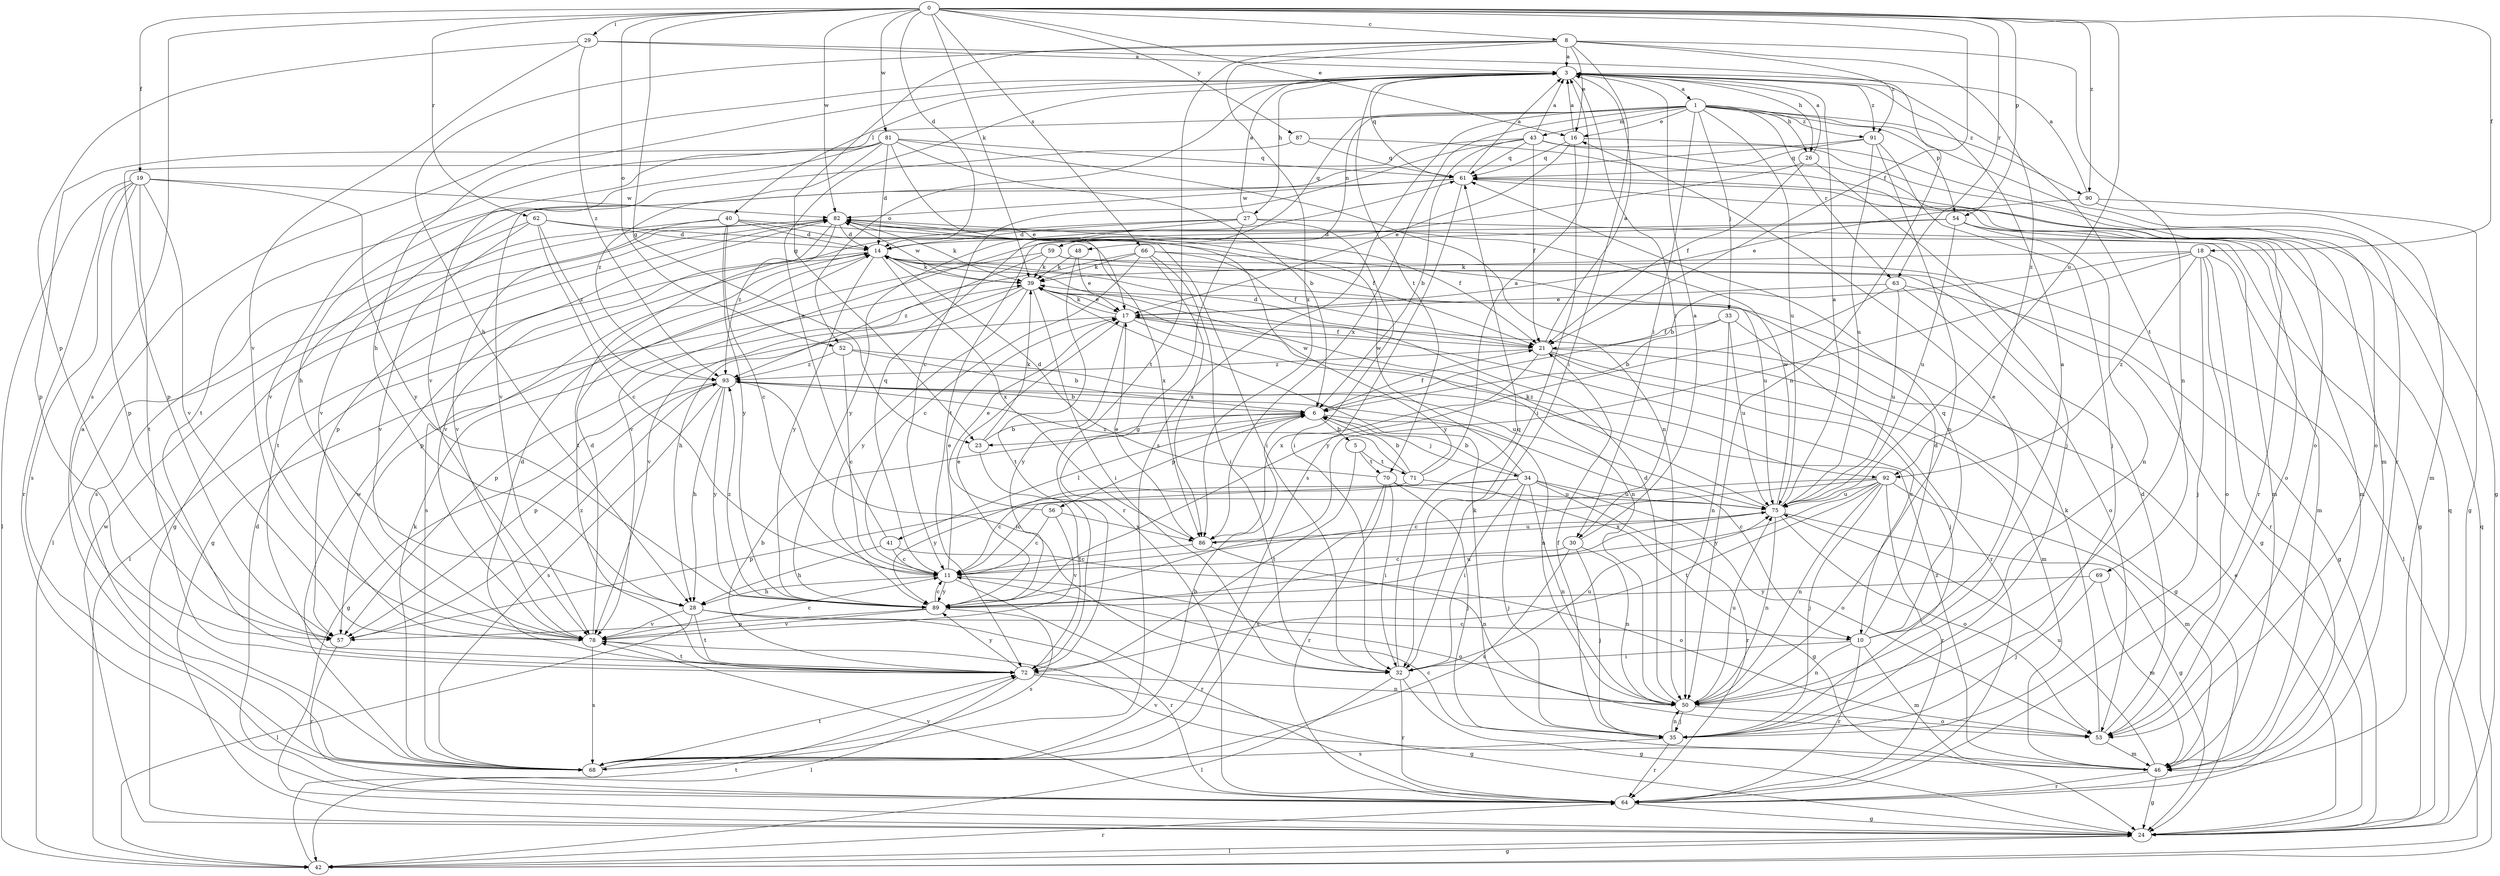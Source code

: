 strict digraph  {
0;
1;
3;
5;
6;
8;
10;
11;
14;
16;
17;
18;
19;
21;
23;
24;
26;
27;
28;
29;
30;
32;
33;
34;
35;
39;
40;
41;
42;
43;
46;
48;
50;
52;
53;
54;
56;
57;
59;
61;
62;
63;
64;
66;
68;
69;
70;
71;
72;
75;
78;
81;
82;
86;
87;
89;
90;
91;
92;
93;
0 -> 8  [label=c];
0 -> 14  [label=d];
0 -> 16  [label=e];
0 -> 18  [label=f];
0 -> 19  [label=f];
0 -> 21  [label=f];
0 -> 23  [label=g];
0 -> 29  [label=i];
0 -> 39  [label=k];
0 -> 52  [label=o];
0 -> 54  [label=p];
0 -> 62  [label=r];
0 -> 63  [label=r];
0 -> 66  [label=s];
0 -> 68  [label=s];
0 -> 75  [label=u];
0 -> 81  [label=w];
0 -> 82  [label=w];
0 -> 87  [label=y];
0 -> 90  [label=z];
1 -> 16  [label=e];
1 -> 26  [label=h];
1 -> 30  [label=i];
1 -> 33  [label=j];
1 -> 43  [label=m];
1 -> 48  [label=n];
1 -> 54  [label=p];
1 -> 59  [label=q];
1 -> 63  [label=r];
1 -> 64  [label=r];
1 -> 68  [label=s];
1 -> 75  [label=u];
1 -> 78  [label=v];
1 -> 86  [label=x];
1 -> 90  [label=z];
1 -> 91  [label=z];
3 -> 1  [label=a];
3 -> 26  [label=h];
3 -> 27  [label=h];
3 -> 28  [label=h];
3 -> 30  [label=i];
3 -> 40  [label=l];
3 -> 52  [label=o];
3 -> 61  [label=q];
3 -> 69  [label=t];
3 -> 70  [label=t];
3 -> 91  [label=z];
5 -> 70  [label=t];
5 -> 71  [label=t];
5 -> 72  [label=t];
6 -> 5  [label=b];
6 -> 10  [label=c];
6 -> 21  [label=f];
6 -> 23  [label=g];
6 -> 34  [label=j];
6 -> 41  [label=l];
6 -> 56  [label=p];
8 -> 3  [label=a];
8 -> 16  [label=e];
8 -> 23  [label=g];
8 -> 28  [label=h];
8 -> 32  [label=i];
8 -> 50  [label=n];
8 -> 72  [label=t];
8 -> 86  [label=x];
8 -> 91  [label=z];
8 -> 92  [label=z];
10 -> 3  [label=a];
10 -> 14  [label=d];
10 -> 16  [label=e];
10 -> 32  [label=i];
10 -> 46  [label=m];
10 -> 50  [label=n];
10 -> 61  [label=q];
10 -> 64  [label=r];
11 -> 17  [label=e];
11 -> 28  [label=h];
11 -> 53  [label=o];
11 -> 61  [label=q];
11 -> 64  [label=r];
11 -> 89  [label=y];
14 -> 39  [label=k];
14 -> 42  [label=l];
14 -> 68  [label=s];
14 -> 86  [label=x];
14 -> 89  [label=y];
16 -> 3  [label=a];
16 -> 17  [label=e];
16 -> 32  [label=i];
16 -> 53  [label=o];
16 -> 61  [label=q];
17 -> 21  [label=f];
17 -> 35  [label=j];
17 -> 39  [label=k];
17 -> 57  [label=p];
17 -> 89  [label=y];
17 -> 92  [label=z];
18 -> 6  [label=b];
18 -> 35  [label=j];
18 -> 39  [label=k];
18 -> 46  [label=m];
18 -> 53  [label=o];
18 -> 64  [label=r];
18 -> 89  [label=y];
18 -> 92  [label=z];
19 -> 42  [label=l];
19 -> 57  [label=p];
19 -> 64  [label=r];
19 -> 68  [label=s];
19 -> 72  [label=t];
19 -> 78  [label=v];
19 -> 82  [label=w];
19 -> 89  [label=y];
21 -> 3  [label=a];
21 -> 10  [label=c];
21 -> 14  [label=d];
21 -> 24  [label=g];
21 -> 46  [label=m];
21 -> 86  [label=x];
21 -> 93  [label=z];
23 -> 6  [label=b];
23 -> 39  [label=k];
23 -> 72  [label=t];
24 -> 17  [label=e];
24 -> 42  [label=l];
24 -> 61  [label=q];
24 -> 82  [label=w];
26 -> 3  [label=a];
26 -> 21  [label=f];
26 -> 35  [label=j];
26 -> 72  [label=t];
27 -> 3  [label=a];
27 -> 14  [label=d];
27 -> 24  [label=g];
27 -> 32  [label=i];
27 -> 64  [label=r];
27 -> 72  [label=t];
27 -> 89  [label=y];
28 -> 10  [label=c];
28 -> 42  [label=l];
28 -> 64  [label=r];
28 -> 72  [label=t];
28 -> 78  [label=v];
29 -> 3  [label=a];
29 -> 50  [label=n];
29 -> 57  [label=p];
29 -> 78  [label=v];
29 -> 93  [label=z];
30 -> 3  [label=a];
30 -> 11  [label=c];
30 -> 35  [label=j];
30 -> 50  [label=n];
30 -> 68  [label=s];
32 -> 24  [label=g];
32 -> 42  [label=l];
32 -> 61  [label=q];
32 -> 64  [label=r];
32 -> 75  [label=u];
33 -> 6  [label=b];
33 -> 21  [label=f];
33 -> 50  [label=n];
33 -> 64  [label=r];
33 -> 75  [label=u];
34 -> 6  [label=b];
34 -> 11  [label=c];
34 -> 32  [label=i];
34 -> 35  [label=j];
34 -> 50  [label=n];
34 -> 53  [label=o];
34 -> 64  [label=r];
34 -> 75  [label=u];
34 -> 82  [label=w];
34 -> 89  [label=y];
35 -> 21  [label=f];
35 -> 39  [label=k];
35 -> 50  [label=n];
35 -> 64  [label=r];
35 -> 68  [label=s];
39 -> 17  [label=e];
39 -> 28  [label=h];
39 -> 32  [label=i];
39 -> 50  [label=n];
39 -> 78  [label=v];
39 -> 82  [label=w];
39 -> 89  [label=y];
40 -> 11  [label=c];
40 -> 14  [label=d];
40 -> 21  [label=f];
40 -> 32  [label=i];
40 -> 72  [label=t];
40 -> 78  [label=v];
40 -> 89  [label=y];
41 -> 3  [label=a];
41 -> 11  [label=c];
41 -> 28  [label=h];
41 -> 53  [label=o];
42 -> 24  [label=g];
42 -> 61  [label=q];
42 -> 64  [label=r];
42 -> 72  [label=t];
43 -> 3  [label=a];
43 -> 6  [label=b];
43 -> 11  [label=c];
43 -> 21  [label=f];
43 -> 24  [label=g];
43 -> 53  [label=o];
43 -> 57  [label=p];
43 -> 61  [label=q];
46 -> 11  [label=c];
46 -> 24  [label=g];
46 -> 64  [label=r];
46 -> 75  [label=u];
46 -> 78  [label=v];
46 -> 93  [label=z];
48 -> 17  [label=e];
48 -> 39  [label=k];
48 -> 72  [label=t];
50 -> 14  [label=d];
50 -> 35  [label=j];
50 -> 53  [label=o];
50 -> 75  [label=u];
52 -> 6  [label=b];
52 -> 11  [label=c];
52 -> 75  [label=u];
52 -> 93  [label=z];
53 -> 14  [label=d];
53 -> 39  [label=k];
53 -> 46  [label=m];
54 -> 14  [label=d];
54 -> 46  [label=m];
54 -> 50  [label=n];
54 -> 53  [label=o];
54 -> 75  [label=u];
54 -> 78  [label=v];
56 -> 11  [label=c];
56 -> 17  [label=e];
56 -> 78  [label=v];
56 -> 86  [label=x];
57 -> 64  [label=r];
57 -> 93  [label=z];
59 -> 24  [label=g];
59 -> 39  [label=k];
59 -> 42  [label=l];
59 -> 57  [label=p];
59 -> 93  [label=z];
61 -> 3  [label=a];
61 -> 64  [label=r];
61 -> 68  [label=s];
61 -> 78  [label=v];
61 -> 82  [label=w];
62 -> 11  [label=c];
62 -> 14  [label=d];
62 -> 68  [label=s];
62 -> 78  [label=v];
62 -> 86  [label=x];
62 -> 93  [label=z];
63 -> 17  [label=e];
63 -> 24  [label=g];
63 -> 53  [label=o];
63 -> 75  [label=u];
63 -> 89  [label=y];
64 -> 14  [label=d];
64 -> 24  [label=g];
64 -> 78  [label=v];
66 -> 11  [label=c];
66 -> 21  [label=f];
66 -> 24  [label=g];
66 -> 32  [label=i];
66 -> 39  [label=k];
66 -> 75  [label=u];
66 -> 86  [label=x];
68 -> 3  [label=a];
68 -> 6  [label=b];
68 -> 39  [label=k];
68 -> 72  [label=t];
68 -> 82  [label=w];
69 -> 35  [label=j];
69 -> 46  [label=m];
69 -> 89  [label=y];
70 -> 14  [label=d];
70 -> 32  [label=i];
70 -> 35  [label=j];
70 -> 64  [label=r];
70 -> 68  [label=s];
70 -> 75  [label=u];
71 -> 3  [label=a];
71 -> 6  [label=b];
71 -> 11  [label=c];
71 -> 24  [label=g];
71 -> 82  [label=w];
71 -> 93  [label=z];
72 -> 6  [label=b];
72 -> 14  [label=d];
72 -> 24  [label=g];
72 -> 42  [label=l];
72 -> 50  [label=n];
72 -> 89  [label=y];
75 -> 3  [label=a];
75 -> 24  [label=g];
75 -> 39  [label=k];
75 -> 50  [label=n];
75 -> 53  [label=o];
75 -> 82  [label=w];
75 -> 86  [label=x];
78 -> 11  [label=c];
78 -> 14  [label=d];
78 -> 68  [label=s];
78 -> 72  [label=t];
81 -> 6  [label=b];
81 -> 14  [label=d];
81 -> 17  [label=e];
81 -> 28  [label=h];
81 -> 50  [label=n];
81 -> 57  [label=p];
81 -> 61  [label=q];
81 -> 78  [label=v];
81 -> 93  [label=z];
82 -> 14  [label=d];
82 -> 21  [label=f];
82 -> 24  [label=g];
82 -> 39  [label=k];
82 -> 42  [label=l];
82 -> 46  [label=m];
82 -> 57  [label=p];
82 -> 78  [label=v];
82 -> 93  [label=z];
86 -> 11  [label=c];
86 -> 17  [label=e];
86 -> 50  [label=n];
86 -> 75  [label=u];
87 -> 46  [label=m];
87 -> 61  [label=q];
87 -> 72  [label=t];
89 -> 11  [label=c];
89 -> 17  [label=e];
89 -> 57  [label=p];
89 -> 68  [label=s];
89 -> 75  [label=u];
89 -> 78  [label=v];
89 -> 93  [label=z];
90 -> 3  [label=a];
90 -> 17  [label=e];
90 -> 24  [label=g];
90 -> 46  [label=m];
91 -> 35  [label=j];
91 -> 50  [label=n];
91 -> 61  [label=q];
91 -> 75  [label=u];
91 -> 78  [label=v];
92 -> 11  [label=c];
92 -> 35  [label=j];
92 -> 46  [label=m];
92 -> 50  [label=n];
92 -> 57  [label=p];
92 -> 64  [label=r];
92 -> 72  [label=t];
92 -> 75  [label=u];
92 -> 89  [label=y];
93 -> 6  [label=b];
93 -> 24  [label=g];
93 -> 28  [label=h];
93 -> 32  [label=i];
93 -> 50  [label=n];
93 -> 57  [label=p];
93 -> 68  [label=s];
93 -> 89  [label=y];
}
